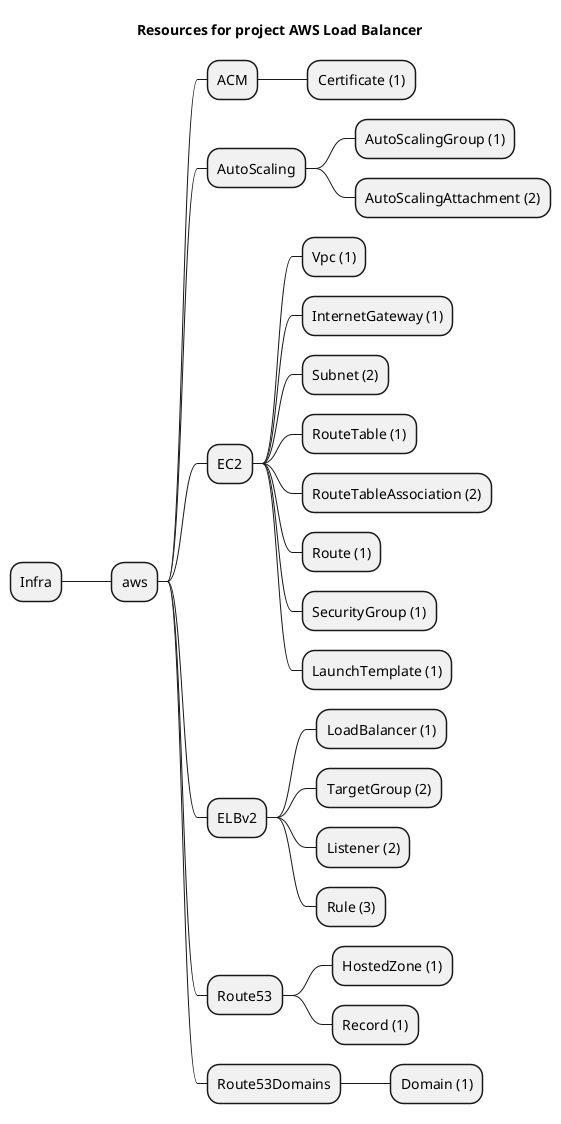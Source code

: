 @startmindmap
title Resources for project AWS Load Balancer
skinparam monochrome true
+ Infra
++ aws
+++ ACM
++++ Certificate (1)
+++ AutoScaling
++++ AutoScalingGroup (1)
++++ AutoScalingAttachment (2)
+++ EC2
++++ Vpc (1)
++++ InternetGateway (1)
++++ Subnet (2)
++++ RouteTable (1)
++++ RouteTableAssociation (2)
++++ Route (1)
++++ SecurityGroup (1)
++++ LaunchTemplate (1)
+++ ELBv2
++++ LoadBalancer (1)
++++ TargetGroup (2)
++++ Listener (2)
++++ Rule (3)
+++ Route53
++++ HostedZone (1)
++++ Record (1)
+++ Route53Domains
++++ Domain (1)
@endmindmap